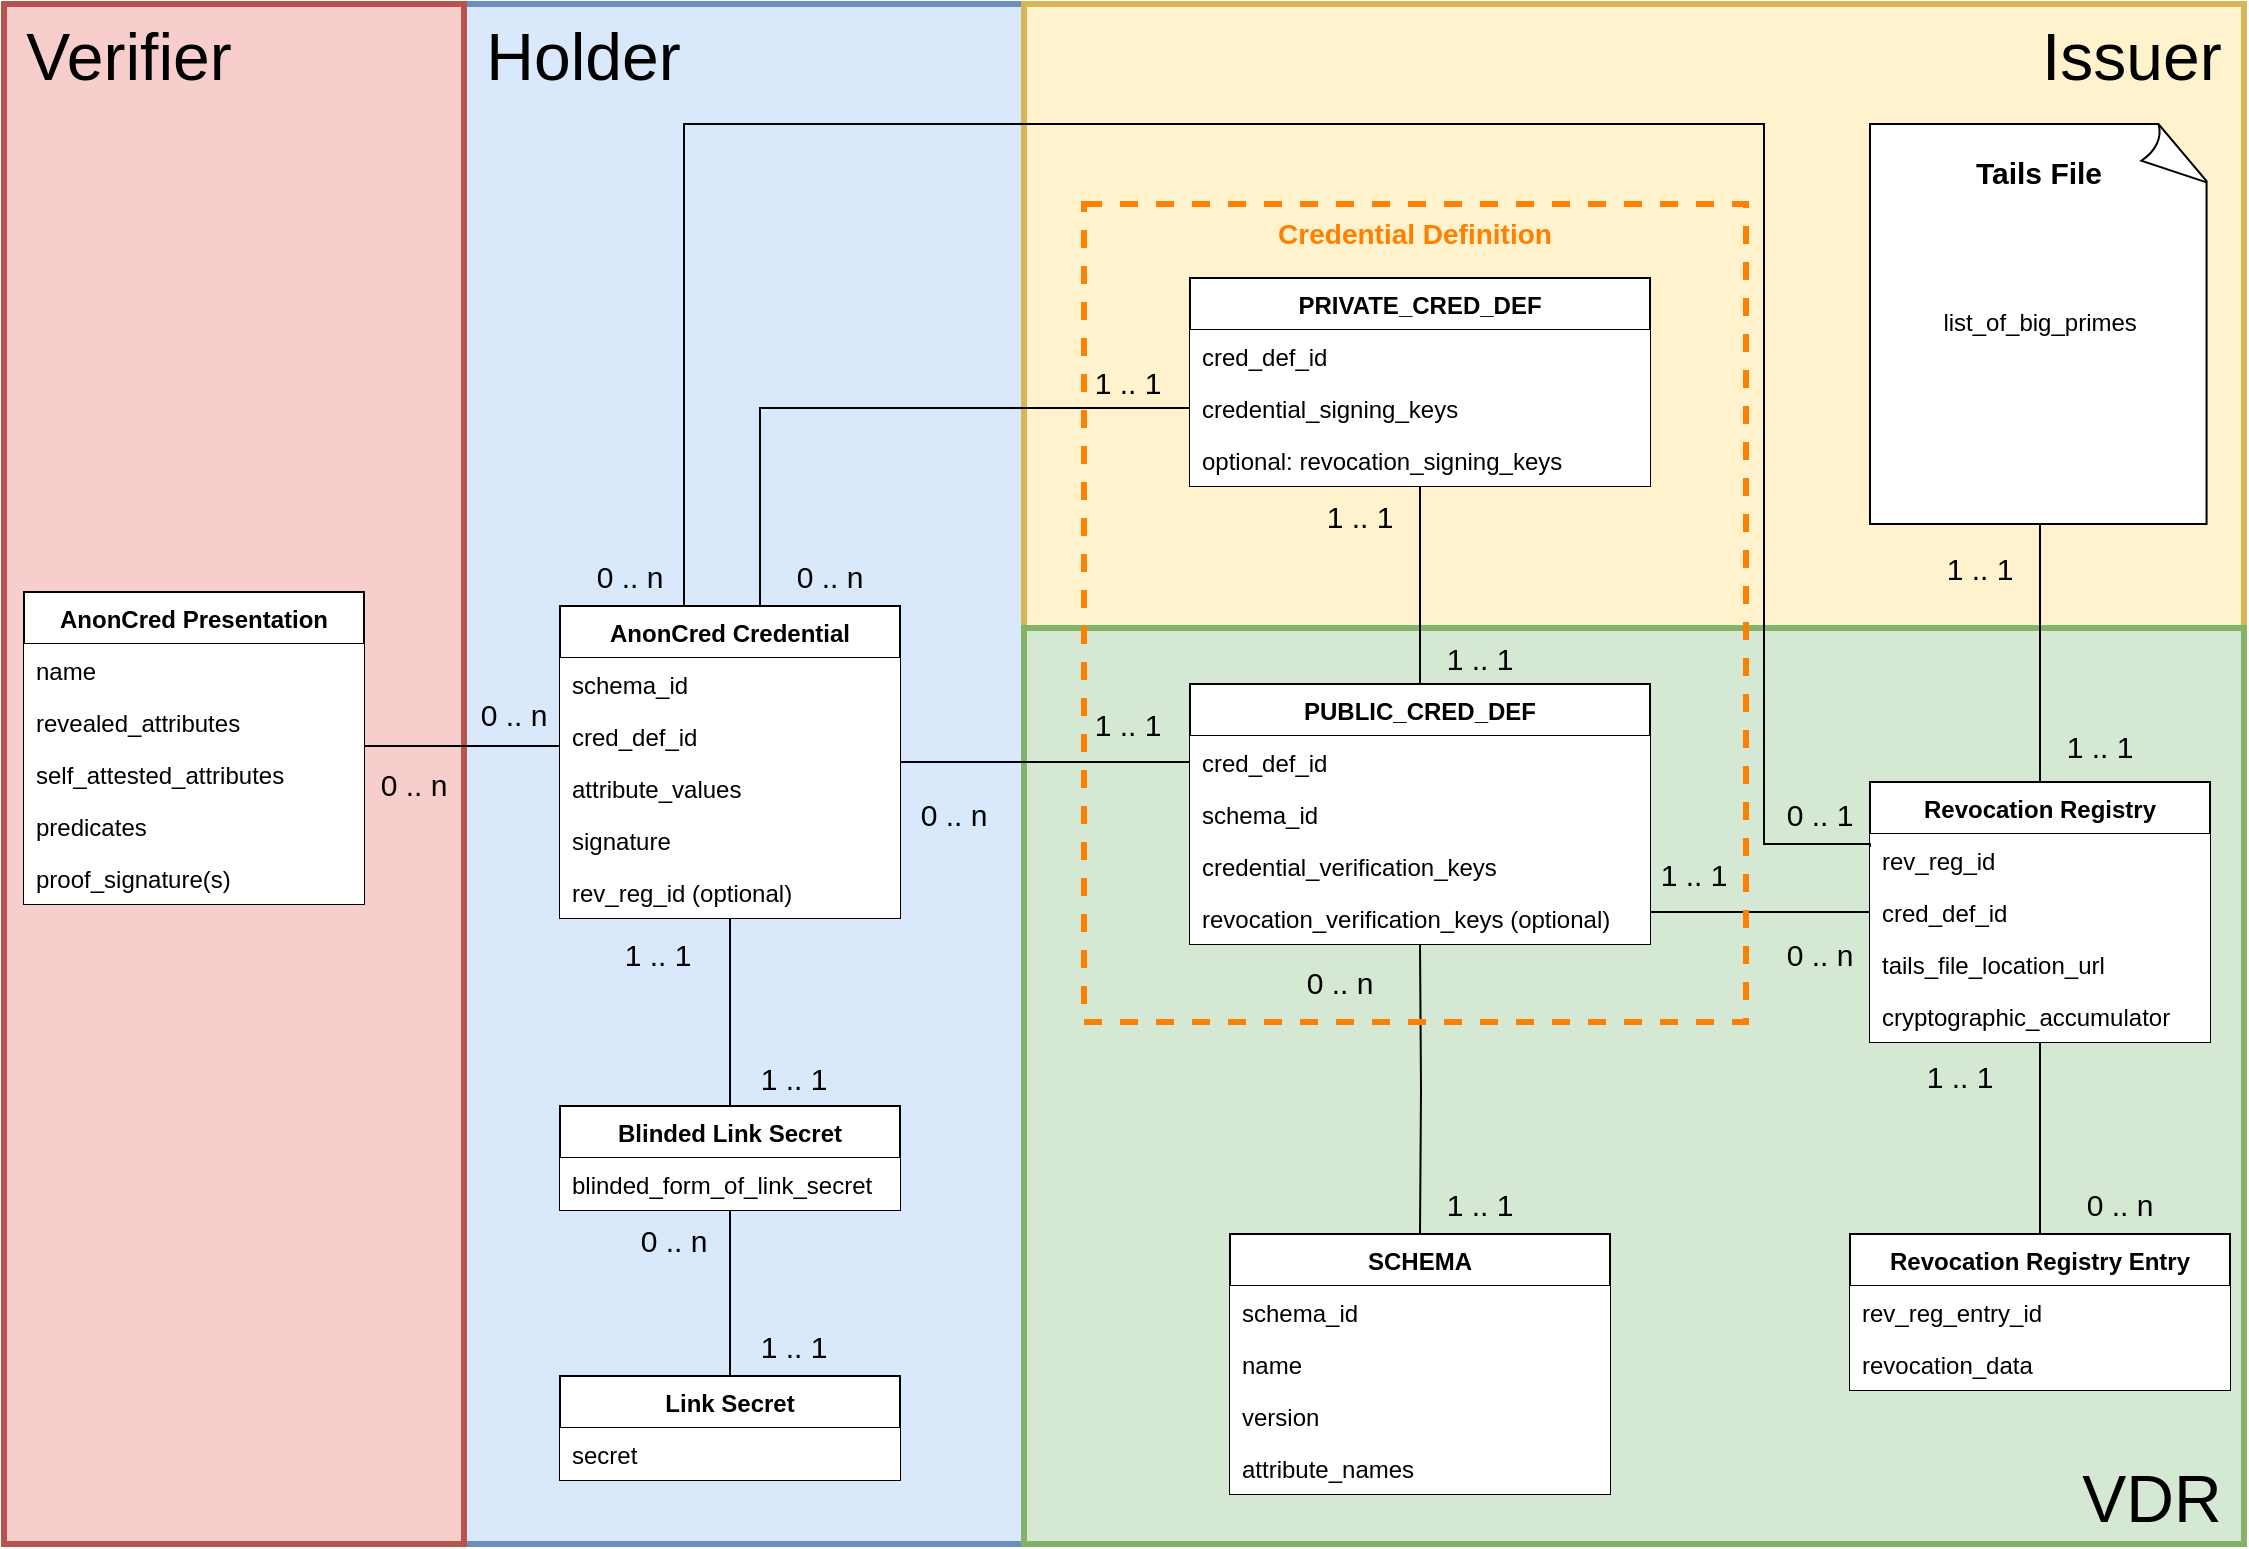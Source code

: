<mxfile>
    <diagram id="Q6zRdapSOg1j7NtgGEZH" name="Seite-1">
        <mxGraphModel dx="1822" dy="1666" grid="1" gridSize="10" guides="1" tooltips="1" connect="1" arrows="1" fold="1" page="1" pageScale="1" pageWidth="827" pageHeight="1169" math="0" shadow="0">
            <root>
                <mxCell id="0"/>
                <mxCell id="1" parent="0"/>
                <mxCell id="jC2d6KhwjWWk40cOjQq3-38" value="&lt;font style=&quot;font-size: 33px&quot;&gt;&amp;nbsp;Holder&lt;/font&gt;" style="rounded=0;whiteSpace=wrap;html=1;fontSize=20;strokeWidth=3;fillColor=#dae8fc;strokeColor=#6c8ebf;align=left;verticalAlign=top;" parent="1" vertex="1">
                    <mxGeometry x="-510" y="-1010" width="280" height="770" as="geometry"/>
                </mxCell>
                <mxCell id="jC2d6KhwjWWk40cOjQq3-37" value="&lt;font style=&quot;font-size: 33px&quot;&gt;Issuer&amp;nbsp;&lt;/font&gt;" style="rounded=0;whiteSpace=wrap;html=1;fontSize=20;strokeWidth=3;fillColor=#fff2cc;strokeColor=#d6b656;align=right;verticalAlign=top;" parent="1" vertex="1">
                    <mxGeometry x="-230" y="-1010" width="610" height="312" as="geometry"/>
                </mxCell>
                <mxCell id="5c4Ob_BE5MfwwZ4g9xx3-62" value="&lt;font style=&quot;font-size: 33px&quot;&gt;&lt;br&gt;&lt;br&gt;VDR&amp;nbsp;&lt;/font&gt;" style="rounded=0;whiteSpace=wrap;html=1;fontSize=20;strokeWidth=3;fillColor=#d5e8d4;strokeColor=#82b366;align=right;verticalAlign=bottom;" parent="1" vertex="1">
                    <mxGeometry x="-230" y="-698" width="610" height="458" as="geometry"/>
                </mxCell>
                <mxCell id="5c4Ob_BE5MfwwZ4g9xx3-5" value="PRIVATE_CRED_DEF" style="swimlane;fontStyle=1;childLayout=stackLayout;horizontal=1;startSize=26;fillColor=#FFFFFF;horizontalStack=0;resizeParent=1;resizeParentMax=0;resizeLast=0;collapsible=1;marginBottom=0;labelBackgroundColor=#FFFFFF;" parent="1" vertex="1">
                    <mxGeometry x="-147" y="-873" width="230" height="104" as="geometry"/>
                </mxCell>
                <mxCell id="5c4Ob_BE5MfwwZ4g9xx3-6" value="cred_def_id" style="text;strokeColor=none;fillColor=#FFFFFF;align=left;verticalAlign=top;spacingLeft=4;spacingRight=4;overflow=hidden;rotatable=0;points=[[0,0.5],[1,0.5]];portConstraint=eastwest;labelBackgroundColor=#FFFFFF;" parent="5c4Ob_BE5MfwwZ4g9xx3-5" vertex="1">
                    <mxGeometry y="26" width="230" height="26" as="geometry"/>
                </mxCell>
                <mxCell id="jC2d6KhwjWWk40cOjQq3-2" value="credential_signing_keys" style="text;strokeColor=none;fillColor=#FFFFFF;align=left;verticalAlign=top;spacingLeft=4;spacingRight=4;overflow=hidden;rotatable=0;points=[[0,0.5],[1,0.5]];portConstraint=eastwest;labelBackgroundColor=#FFFFFF;" parent="5c4Ob_BE5MfwwZ4g9xx3-5" vertex="1">
                    <mxGeometry y="52" width="230" height="26" as="geometry"/>
                </mxCell>
                <mxCell id="15" value="optional: revocation_signing_keys" style="text;strokeColor=none;fillColor=#FFFFFF;align=left;verticalAlign=top;spacingLeft=4;spacingRight=4;overflow=hidden;rotatable=0;points=[[0,0.5],[1,0.5]];portConstraint=eastwest;labelBackgroundColor=#FFFFFF;" parent="5c4Ob_BE5MfwwZ4g9xx3-5" vertex="1">
                    <mxGeometry y="78" width="230" height="26" as="geometry"/>
                </mxCell>
                <mxCell id="5c4Ob_BE5MfwwZ4g9xx3-9" value="Revocation Registry" style="swimlane;fontStyle=1;childLayout=stackLayout;horizontal=1;startSize=26;fillColor=#FFFFFF;horizontalStack=0;resizeParent=1;resizeParentMax=0;resizeLast=0;collapsible=1;marginBottom=0;labelBackgroundColor=#FFFFFF;" parent="1" vertex="1">
                    <mxGeometry x="193" y="-621" width="170" height="130" as="geometry"/>
                </mxCell>
                <mxCell id="13" value="rev_reg_id&#10;" style="text;strokeColor=none;fillColor=#FFFFFF;align=left;verticalAlign=top;spacingLeft=4;spacingRight=4;overflow=hidden;rotatable=0;points=[[0,0.5],[1,0.5]];portConstraint=eastwest;labelBackgroundColor=#FFFFFF;" parent="5c4Ob_BE5MfwwZ4g9xx3-9" vertex="1">
                    <mxGeometry y="26" width="170" height="26" as="geometry"/>
                </mxCell>
                <mxCell id="5c4Ob_BE5MfwwZ4g9xx3-10" value="cred_def_id" style="text;strokeColor=none;fillColor=#FFFFFF;align=left;verticalAlign=top;spacingLeft=4;spacingRight=4;overflow=hidden;rotatable=0;points=[[0,0.5],[1,0.5]];portConstraint=eastwest;labelBackgroundColor=#FFFFFF;" parent="5c4Ob_BE5MfwwZ4g9xx3-9" vertex="1">
                    <mxGeometry y="52" width="170" height="26" as="geometry"/>
                </mxCell>
                <mxCell id="14" value="tails_file_location_url" style="text;strokeColor=none;fillColor=#FFFFFF;align=left;verticalAlign=top;spacingLeft=4;spacingRight=4;overflow=hidden;rotatable=0;points=[[0,0.5],[1,0.5]];portConstraint=eastwest;labelBackgroundColor=#FFFFFF;" parent="5c4Ob_BE5MfwwZ4g9xx3-9" vertex="1">
                    <mxGeometry y="78" width="170" height="26" as="geometry"/>
                </mxCell>
                <mxCell id="16" value="cryptographic_accumulator" style="text;strokeColor=none;fillColor=#FFFFFF;align=left;verticalAlign=top;spacingLeft=4;spacingRight=4;overflow=hidden;rotatable=0;points=[[0,0.5],[1,0.5]];portConstraint=eastwest;labelBackgroundColor=#FFFFFF;" parent="5c4Ob_BE5MfwwZ4g9xx3-9" vertex="1">
                    <mxGeometry y="104" width="170" height="26" as="geometry"/>
                </mxCell>
                <mxCell id="5c4Ob_BE5MfwwZ4g9xx3-39" value="" style="edgeStyle=orthogonalEdgeStyle;rounded=0;orthogonalLoop=1;jettySize=auto;html=1;startArrow=none;startFill=0;endArrow=none;endFill=0;fontSize=20;labelBackgroundColor=#FFFFFF;" parent="1" source="5c4Ob_BE5MfwwZ4g9xx3-13" target="5c4Ob_BE5MfwwZ4g9xx3-9" edge="1">
                    <mxGeometry x="-0.756" y="25" relative="1" as="geometry">
                        <mxPoint as="offset"/>
                    </mxGeometry>
                </mxCell>
                <mxCell id="5c4Ob_BE5MfwwZ4g9xx3-13" value="Revocation Registry Entry" style="swimlane;fontStyle=1;childLayout=stackLayout;horizontal=1;startSize=26;fillColor=#FFFFFF;horizontalStack=0;resizeParent=1;resizeParentMax=0;resizeLast=0;collapsible=1;marginBottom=0;labelBackgroundColor=#FFFFFF;" parent="1" vertex="1">
                    <mxGeometry x="183" y="-395" width="190" height="78" as="geometry"/>
                </mxCell>
                <mxCell id="5c4Ob_BE5MfwwZ4g9xx3-14" value="rev_reg_entry_id" style="text;strokeColor=none;fillColor=#FFFFFF;align=left;verticalAlign=top;spacingLeft=4;spacingRight=4;overflow=hidden;rotatable=0;points=[[0,0.5],[1,0.5]];portConstraint=eastwest;labelBackgroundColor=#FFFFFF;" parent="5c4Ob_BE5MfwwZ4g9xx3-13" vertex="1">
                    <mxGeometry y="26" width="190" height="26" as="geometry"/>
                </mxCell>
                <mxCell id="5c4Ob_BE5MfwwZ4g9xx3-15" value="revocation_data" style="text;strokeColor=none;fillColor=#FFFFFF;align=left;verticalAlign=top;spacingLeft=4;spacingRight=4;overflow=hidden;rotatable=0;points=[[0,0.5],[1,0.5]];portConstraint=eastwest;labelBackgroundColor=#FFFFFF;" parent="5c4Ob_BE5MfwwZ4g9xx3-13" vertex="1">
                    <mxGeometry y="52" width="190" height="26" as="geometry"/>
                </mxCell>
                <mxCell id="5c4Ob_BE5MfwwZ4g9xx3-24" value="" style="edgeStyle=orthogonalEdgeStyle;rounded=0;orthogonalLoop=1;jettySize=auto;html=1;startArrow=none;startFill=0;fontSize=20;labelBackgroundColor=#FFFFFF;endArrow=none;endFill=0;" parent="1" source="5c4Ob_BE5MfwwZ4g9xx3-20" target="5c4Ob_BE5MfwwZ4g9xx3-5" edge="1">
                    <mxGeometry x="0.07" y="20" relative="1" as="geometry">
                        <mxPoint as="offset"/>
                    </mxGeometry>
                </mxCell>
                <mxCell id="5c4Ob_BE5MfwwZ4g9xx3-20" value="PUBLIC_CRED_DEF" style="swimlane;fontStyle=1;childLayout=stackLayout;horizontal=1;startSize=26;fillColor=#FFFFFF;horizontalStack=0;resizeParent=1;resizeParentMax=0;resizeLast=0;collapsible=1;marginBottom=0;labelBackgroundColor=#FFFFFF;" parent="1" vertex="1">
                    <mxGeometry x="-147" y="-670" width="230" height="130" as="geometry"/>
                </mxCell>
                <mxCell id="5c4Ob_BE5MfwwZ4g9xx3-21" value="cred_def_id" style="text;strokeColor=none;fillColor=#FFFFFF;align=left;verticalAlign=top;spacingLeft=4;spacingRight=4;overflow=hidden;rotatable=0;points=[[0,0.5],[1,0.5]];portConstraint=eastwest;labelBackgroundColor=#FFFFFF;" parent="5c4Ob_BE5MfwwZ4g9xx3-20" vertex="1">
                    <mxGeometry y="26" width="230" height="26" as="geometry"/>
                </mxCell>
                <mxCell id="5c4Ob_BE5MfwwZ4g9xx3-30" value="schema_id" style="text;strokeColor=none;fillColor=#FFFFFF;align=left;verticalAlign=top;spacingLeft=4;spacingRight=4;overflow=hidden;rotatable=0;points=[[0,0.5],[1,0.5]];portConstraint=eastwest;labelBackgroundColor=#FFFFFF;" parent="5c4Ob_BE5MfwwZ4g9xx3-20" vertex="1">
                    <mxGeometry y="52" width="230" height="26" as="geometry"/>
                </mxCell>
                <mxCell id="5c4Ob_BE5MfwwZ4g9xx3-23" value="credential_verification_keys" style="text;strokeColor=none;fillColor=#FFFFFF;align=left;verticalAlign=top;spacingLeft=4;spacingRight=4;overflow=hidden;rotatable=0;points=[[0,0.5],[1,0.5]];portConstraint=eastwest;labelBackgroundColor=#FFFFFF;" parent="5c4Ob_BE5MfwwZ4g9xx3-20" vertex="1">
                    <mxGeometry y="78" width="230" height="26" as="geometry"/>
                </mxCell>
                <mxCell id="5c4Ob_BE5MfwwZ4g9xx3-31" value="revocation_verification_keys (optional)" style="text;strokeColor=none;fillColor=#FFFFFF;align=left;verticalAlign=top;spacingLeft=4;spacingRight=4;overflow=hidden;rotatable=0;points=[[0,0.5],[1,0.5]];portConstraint=eastwest;labelBackgroundColor=#FFFFFF;" parent="5c4Ob_BE5MfwwZ4g9xx3-20" vertex="1">
                    <mxGeometry y="104" width="230" height="26" as="geometry"/>
                </mxCell>
                <mxCell id="5c4Ob_BE5MfwwZ4g9xx3-36" style="edgeStyle=orthogonalEdgeStyle;rounded=0;orthogonalLoop=1;jettySize=auto;html=1;startArrow=none;startFill=0;endArrow=none;endFill=0;labelBackgroundColor=#FFFFFF;exitX=0;exitY=0.5;exitDx=0;exitDy=0;" parent="1" source="5c4Ob_BE5MfwwZ4g9xx3-10" edge="1">
                    <mxGeometry relative="1" as="geometry">
                        <mxPoint x="193" y="-579" as="sourcePoint"/>
                        <mxPoint x="83" y="-556" as="targetPoint"/>
                    </mxGeometry>
                </mxCell>
                <mxCell id="5c4Ob_BE5MfwwZ4g9xx3-57" style="edgeStyle=orthogonalEdgeStyle;rounded=0;orthogonalLoop=1;jettySize=auto;html=1;fontSize=20;fontColor=#FFFFFF;startArrow=none;startFill=0;endArrow=none;endFill=0;exitX=0.576;exitY=-0.001;exitDx=0;exitDy=0;exitPerimeter=0;" parent="1" source="32" edge="1">
                    <mxGeometry relative="1" as="geometry">
                        <Array as="points">
                            <mxPoint x="-362" y="-703"/>
                            <mxPoint x="-362" y="-808"/>
                        </Array>
                        <mxPoint x="-147" y="-808" as="targetPoint"/>
                        <mxPoint x="-334.5" y="-704" as="sourcePoint"/>
                    </mxGeometry>
                </mxCell>
                <mxCell id="5c4Ob_BE5MfwwZ4g9xx3-59" style="edgeStyle=orthogonalEdgeStyle;rounded=0;orthogonalLoop=1;jettySize=auto;html=1;entryX=0;entryY=0.25;entryDx=0;entryDy=0;fontSize=20;fontColor=#000000;startArrow=none;startFill=0;endArrow=none;endFill=0;exitX=1;exitY=1;exitDx=0;exitDy=0;" parent="1" source="jC2d6KhwjWWk40cOjQq3-34" target="5c4Ob_BE5MfwwZ4g9xx3-9" edge="1">
                    <mxGeometry relative="1" as="geometry">
                        <Array as="points">
                            <mxPoint x="-400" y="-950"/>
                            <mxPoint x="140" y="-950"/>
                            <mxPoint x="140" y="-590"/>
                            <mxPoint x="193" y="-590"/>
                        </Array>
                        <mxPoint x="-460" y="-1090" as="sourcePoint"/>
                    </mxGeometry>
                </mxCell>
                <mxCell id="jC2d6KhwjWWk40cOjQq3-42" style="edgeStyle=orthogonalEdgeStyle;rounded=0;orthogonalLoop=1;jettySize=auto;html=1;entryX=0.5;entryY=0;entryDx=0;entryDy=0;fontSize=15;fontColor=default;startArrow=none;startFill=0;endArrow=none;endFill=0;exitX=0.5;exitY=1;exitDx=0;exitDy=0;" parent="1" source="32" target="5c4Ob_BE5MfwwZ4g9xx3-73" edge="1">
                    <mxGeometry relative="1" as="geometry">
                        <mxPoint x="-377" y="-536" as="sourcePoint"/>
                    </mxGeometry>
                </mxCell>
                <mxCell id="jC2d6KhwjWWk40cOjQq3-45" style="edgeStyle=orthogonalEdgeStyle;rounded=0;orthogonalLoop=1;jettySize=auto;html=1;entryX=0.5;entryY=0;entryDx=0;entryDy=0;fontSize=15;fontColor=default;startArrow=none;startFill=0;endArrow=none;endFill=0;" parent="1" source="5c4Ob_BE5MfwwZ4g9xx3-73" target="jC2d6KhwjWWk40cOjQq3-40" edge="1">
                    <mxGeometry relative="1" as="geometry"/>
                </mxCell>
                <mxCell id="5c4Ob_BE5MfwwZ4g9xx3-73" value="Blinded Link Secret" style="swimlane;fontStyle=1;childLayout=stackLayout;horizontal=1;startSize=26;fillColor=default;horizontalStack=0;resizeParent=1;resizeParentMax=0;resizeLast=0;collapsible=1;marginBottom=0;" parent="1" vertex="1">
                    <mxGeometry x="-462" y="-459" width="170" height="52" as="geometry">
                        <mxRectangle x="-50" y="190" width="80" height="30" as="alternateBounds"/>
                    </mxGeometry>
                </mxCell>
                <mxCell id="5c4Ob_BE5MfwwZ4g9xx3-74" value="blinded_form_of_link_secret" style="text;strokeColor=none;fillColor=default;align=left;verticalAlign=top;spacingLeft=4;spacingRight=4;overflow=hidden;rotatable=0;points=[[0,0.5],[1,0.5]];portConstraint=eastwest;" parent="5c4Ob_BE5MfwwZ4g9xx3-73" vertex="1">
                    <mxGeometry y="26" width="170" height="26" as="geometry"/>
                </mxCell>
                <mxCell id="jC2d6KhwjWWk40cOjQq3-12" value="" style="edgeStyle=orthogonalEdgeStyle;rounded=0;orthogonalLoop=1;jettySize=auto;html=1;startArrow=none;startFill=0;endArrow=none;endFill=0;fontSize=20;labelBackgroundColor=#FFFFFF;exitX=0.5;exitY=0;exitDx=0;exitDy=0;entryX=0.5;entryY=1;entryDx=0;entryDy=0;" parent="1" target="5c4Ob_BE5MfwwZ4g9xx3-20" edge="1">
                    <mxGeometry x="0.667" y="-29" relative="1" as="geometry">
                        <mxPoint as="offset"/>
                        <mxPoint x="-32" y="-395" as="sourcePoint"/>
                        <mxPoint x="-147" y="-584" as="targetPoint"/>
                    </mxGeometry>
                </mxCell>
                <mxCell id="jC2d6KhwjWWk40cOjQq3-13" value="&lt;font style=&quot;font-size: 15px;&quot;&gt;1 .. 1&lt;/font&gt;" style="rounded=0;whiteSpace=wrap;html=1;strokeColor=none;fillColor=none;" parent="1" vertex="1">
                    <mxGeometry x="-37" y="-425" width="70" height="30" as="geometry"/>
                </mxCell>
                <mxCell id="jC2d6KhwjWWk40cOjQq3-14" value="&lt;font style=&quot;font-size: 15px;&quot;&gt;0 .. n&lt;/font&gt;" style="rounded=0;whiteSpace=wrap;html=1;strokeColor=none;fillColor=none;" parent="1" vertex="1">
                    <mxGeometry x="-107" y="-536" width="70" height="30" as="geometry"/>
                </mxCell>
                <mxCell id="jC2d6KhwjWWk40cOjQq3-15" value="&lt;font style=&quot;font-size: 15px;&quot;&gt;1 .. 1&lt;/font&gt;" style="rounded=0;whiteSpace=wrap;html=1;strokeColor=none;fillColor=none;" parent="1" vertex="1">
                    <mxGeometry x="70" y="-590" width="70" height="30" as="geometry"/>
                </mxCell>
                <mxCell id="jC2d6KhwjWWk40cOjQq3-16" value="&lt;font style=&quot;font-size: 15px;&quot;&gt;0 .. n&lt;/font&gt;" style="rounded=0;whiteSpace=wrap;html=1;strokeColor=none;fillColor=none;" parent="1" vertex="1">
                    <mxGeometry x="133" y="-550" width="70" height="30" as="geometry"/>
                </mxCell>
                <mxCell id="jC2d6KhwjWWk40cOjQq3-17" value="&lt;font style=&quot;font-size: 15px;&quot;&gt;0 .. n&lt;/font&gt;" style="rounded=0;whiteSpace=wrap;html=1;strokeColor=none;fillColor=none;" parent="1" vertex="1">
                    <mxGeometry x="283" y="-425" width="70" height="30" as="geometry"/>
                </mxCell>
                <mxCell id="jC2d6KhwjWWk40cOjQq3-18" value="&lt;font style=&quot;font-size: 15px;&quot;&gt;1 .. 1&lt;/font&gt;" style="rounded=0;whiteSpace=wrap;html=1;strokeColor=none;fillColor=none;" parent="1" vertex="1">
                    <mxGeometry x="203" y="-489" width="70" height="30" as="geometry"/>
                </mxCell>
                <mxCell id="jC2d6KhwjWWk40cOjQq3-19" value="&lt;font style=&quot;font-size: 15px;&quot;&gt;1 .. 1&lt;/font&gt;" style="rounded=0;whiteSpace=wrap;html=1;strokeColor=none;fillColor=none;" parent="1" vertex="1">
                    <mxGeometry x="-97" y="-769" width="70" height="30" as="geometry"/>
                </mxCell>
                <mxCell id="jC2d6KhwjWWk40cOjQq3-20" value="&lt;font style=&quot;font-size: 15px;&quot;&gt;1 .. 1&lt;/font&gt;" style="rounded=0;whiteSpace=wrap;html=1;strokeColor=none;fillColor=none;" parent="1" vertex="1">
                    <mxGeometry x="-37" y="-698" width="70" height="30" as="geometry"/>
                </mxCell>
                <mxCell id="jC2d6KhwjWWk40cOjQq3-27" value="" style="edgeStyle=orthogonalEdgeStyle;rounded=0;orthogonalLoop=1;jettySize=auto;html=1;startArrow=none;startFill=0;endArrow=none;endFill=0;fontSize=20;labelBackgroundColor=#FFFFFF;exitX=0.5;exitY=0;exitDx=0;exitDy=0;entryX=0.5;entryY=1;entryDx=0;entryDy=0;entryPerimeter=0;" parent="1" source="5c4Ob_BE5MfwwZ4g9xx3-9" target="jC2d6KhwjWWk40cOjQq3-24" edge="1">
                    <mxGeometry x="0.667" y="-29" relative="1" as="geometry">
                        <mxPoint as="offset"/>
                        <mxPoint x="483" y="-740" as="sourcePoint"/>
                        <mxPoint x="663" y="-740" as="targetPoint"/>
                    </mxGeometry>
                </mxCell>
                <mxCell id="jC2d6KhwjWWk40cOjQq3-28" value="" style="group" parent="1" vertex="1" connectable="0">
                    <mxGeometry x="193" y="-950" width="177" height="200" as="geometry"/>
                </mxCell>
                <mxCell id="jC2d6KhwjWWk40cOjQq3-24" value="" style="whiteSpace=wrap;html=1;shape=mxgraph.basic.document;fontSize=15;fillColor=default;horizontal=1;" parent="jC2d6KhwjWWk40cOjQq3-28" vertex="1">
                    <mxGeometry width="170" height="200" as="geometry"/>
                </mxCell>
                <mxCell id="jC2d6KhwjWWk40cOjQq3-25" value="&lt;b&gt;Tails File&lt;/b&gt;" style="rounded=0;whiteSpace=wrap;html=1;fontSize=15;fillColor=none;fontColor=default;labelBackgroundColor=none;labelBorderColor=none;strokeColor=none;" parent="jC2d6KhwjWWk40cOjQq3-28" vertex="1">
                    <mxGeometry x="37.38" y="7.22" width="95.233" height="33.33" as="geometry"/>
                </mxCell>
                <mxCell id="jC2d6KhwjWWk40cOjQq3-26" value="list_of_big_primes" style="text;strokeColor=none;fillColor=none;align=left;verticalAlign=top;spacingLeft=4;spacingRight=4;overflow=hidden;rotatable=0;points=[[0,0.5],[1,0.5]];portConstraint=eastwest;labelBackgroundColor=#FFFFFF;" parent="jC2d6KhwjWWk40cOjQq3-28" vertex="1">
                    <mxGeometry x="30.701" y="85.56" width="115.592" height="28.89" as="geometry"/>
                </mxCell>
                <mxCell id="jC2d6KhwjWWk40cOjQq3-29" value="&lt;font style=&quot;font-size: 15px;&quot;&gt;0 .. 1&lt;/font&gt;" style="rounded=0;whiteSpace=wrap;html=1;strokeColor=none;fillColor=none;" parent="1" vertex="1">
                    <mxGeometry x="133" y="-622" width="70" height="34" as="geometry"/>
                </mxCell>
                <mxCell id="jC2d6KhwjWWk40cOjQq3-30" value="&lt;font style=&quot;font-size: 15px;&quot;&gt;1 .. 1&lt;/font&gt;" style="rounded=0;whiteSpace=wrap;html=1;strokeColor=none;fillColor=none;" parent="1" vertex="1">
                    <mxGeometry x="213" y="-743" width="70" height="30" as="geometry"/>
                </mxCell>
                <mxCell id="jC2d6KhwjWWk40cOjQq3-33" value="&lt;font style=&quot;font-size: 15px;&quot;&gt;1 .. 1&lt;/font&gt;" style="rounded=0;whiteSpace=wrap;html=1;strokeColor=none;fillColor=none;" parent="1" vertex="1">
                    <mxGeometry x="273" y="-654" width="70" height="30" as="geometry"/>
                </mxCell>
                <mxCell id="jC2d6KhwjWWk40cOjQq3-34" value="&lt;font style=&quot;font-size: 15px;&quot;&gt;0 .. n&lt;/font&gt;" style="rounded=0;whiteSpace=wrap;html=1;strokeColor=none;fillColor=none;" parent="1" vertex="1">
                    <mxGeometry x="-462" y="-739" width="70" height="30" as="geometry"/>
                </mxCell>
                <mxCell id="jC2d6KhwjWWk40cOjQq3-35" value="&lt;font style=&quot;font-size: 15px;&quot;&gt;1 .. 1&lt;/font&gt;" style="rounded=0;whiteSpace=wrap;html=1;strokeColor=none;fillColor=none;" parent="1" vertex="1">
                    <mxGeometry x="-213" y="-836" width="70" height="30" as="geometry"/>
                </mxCell>
                <mxCell id="jC2d6KhwjWWk40cOjQq3-36" value="&lt;font style=&quot;font-size: 15px;&quot;&gt;0 .. n&lt;/font&gt;" style="rounded=0;whiteSpace=wrap;html=1;strokeColor=none;fillColor=none;" parent="1" vertex="1">
                    <mxGeometry x="-362" y="-739" width="70" height="30" as="geometry"/>
                </mxCell>
                <mxCell id="jC2d6KhwjWWk40cOjQq3-40" value="Link Secret" style="swimlane;fontStyle=1;childLayout=stackLayout;horizontal=1;startSize=26;fillColor=default;horizontalStack=0;resizeParent=1;resizeParentMax=0;resizeLast=0;collapsible=1;marginBottom=0;" parent="1" vertex="1">
                    <mxGeometry x="-462" y="-324" width="170" height="52" as="geometry">
                        <mxRectangle x="-50" y="190" width="80" height="30" as="alternateBounds"/>
                    </mxGeometry>
                </mxCell>
                <mxCell id="jC2d6KhwjWWk40cOjQq3-41" value="secret" style="text;strokeColor=none;fillColor=default;align=left;verticalAlign=top;spacingLeft=4;spacingRight=4;overflow=hidden;rotatable=0;points=[[0,0.5],[1,0.5]];portConstraint=eastwest;" parent="jC2d6KhwjWWk40cOjQq3-40" vertex="1">
                    <mxGeometry y="26" width="170" height="26" as="geometry"/>
                </mxCell>
                <mxCell id="jC2d6KhwjWWk40cOjQq3-43" value="&lt;font style=&quot;font-size: 15px;&quot;&gt;1 .. 1&lt;/font&gt;" style="rounded=0;whiteSpace=wrap;html=1;strokeColor=none;fillColor=none;" parent="1" vertex="1">
                    <mxGeometry x="-380" y="-488" width="70" height="30" as="geometry"/>
                </mxCell>
                <mxCell id="jC2d6KhwjWWk40cOjQq3-44" value="&lt;font style=&quot;font-size: 15px;&quot;&gt;1 .. 1&lt;/font&gt;" style="rounded=0;whiteSpace=wrap;html=1;strokeColor=none;fillColor=none;" parent="1" vertex="1">
                    <mxGeometry x="-448" y="-550" width="70" height="30" as="geometry"/>
                </mxCell>
                <mxCell id="2" value="&lt;font color=&quot;#ff8000&quot; size=&quot;1&quot;&gt;&lt;b style=&quot;font-size: 14px&quot;&gt;Credential Definition&lt;/b&gt;&lt;/font&gt;" style="whiteSpace=wrap;html=1;dashed=1;strokeWidth=3;fillColor=none;strokeColor=#FF8000;align=center;verticalAlign=top;" parent="1" vertex="1">
                    <mxGeometry x="-200" y="-910" width="331" height="409" as="geometry"/>
                </mxCell>
                <mxCell id="jC2d6KhwjWWk40cOjQq3-46" value="&lt;font style=&quot;font-size: 15px;&quot;&gt;1 .. 1&lt;/font&gt;" style="rounded=0;whiteSpace=wrap;html=1;strokeColor=none;fillColor=none;" parent="1" vertex="1">
                    <mxGeometry x="-380" y="-354" width="70" height="30" as="geometry"/>
                </mxCell>
                <mxCell id="jC2d6KhwjWWk40cOjQq3-47" value="&lt;span style=&quot;font-size: 15px;&quot;&gt;0 .. n&lt;/span&gt;" style="rounded=0;whiteSpace=wrap;html=1;strokeColor=none;fillColor=none;" parent="1" vertex="1">
                    <mxGeometry x="-440" y="-407" width="70" height="30" as="geometry"/>
                </mxCell>
                <mxCell id="jC2d6KhwjWWk40cOjQq3-49" value="&lt;font style=&quot;font-size: 15px;&quot;&gt;1 .. 1&lt;/font&gt;" style="rounded=0;whiteSpace=wrap;html=1;strokeColor=none;fillColor=none;" parent="1" vertex="1">
                    <mxGeometry x="-213" y="-665" width="70" height="30" as="geometry"/>
                </mxCell>
                <mxCell id="jC2d6KhwjWWk40cOjQq3-50" value="&lt;font style=&quot;font-size: 15px;&quot;&gt;0 .. n&lt;/font&gt;" style="rounded=0;whiteSpace=wrap;html=1;strokeColor=none;fillColor=none;" parent="1" vertex="1">
                    <mxGeometry x="-300" y="-620" width="70" height="30" as="geometry"/>
                </mxCell>
                <mxCell id="3" value="&lt;font style=&quot;font-size: 33px&quot;&gt;&amp;nbsp;Verifier&lt;/font&gt;" style="rounded=0;whiteSpace=wrap;html=1;fontSize=20;strokeWidth=3;fillColor=#f8cecc;strokeColor=#b85450;align=left;verticalAlign=top;" parent="1" vertex="1">
                    <mxGeometry x="-740" y="-1010" width="230" height="770" as="geometry"/>
                </mxCell>
                <mxCell id="10" style="edgeStyle=none;html=1;entryX=1;entryY=0.5;entryDx=0;entryDy=0;exitX=0;exitY=0.5;exitDx=0;exitDy=0;endArrow=none;endFill=0;" parent="1" edge="1">
                    <mxGeometry relative="1" as="geometry">
                        <mxPoint x="-462" y="-639" as="sourcePoint"/>
                        <mxPoint x="-560" y="-639" as="targetPoint"/>
                    </mxGeometry>
                </mxCell>
                <mxCell id="11" value="&lt;font style=&quot;font-size: 15px&quot;&gt;0 .. n&lt;/font&gt;" style="rounded=0;whiteSpace=wrap;html=1;strokeColor=none;fillColor=none;" parent="1" vertex="1">
                    <mxGeometry x="-520" y="-670" width="70" height="30" as="geometry"/>
                </mxCell>
                <mxCell id="12" value="&lt;font style=&quot;font-size: 15px&quot;&gt;0 .. n&lt;/font&gt;" style="rounded=0;whiteSpace=wrap;html=1;strokeColor=none;fillColor=none;" parent="1" vertex="1">
                    <mxGeometry x="-570" y="-635" width="70" height="30" as="geometry"/>
                </mxCell>
                <mxCell id="19" value="AnonCred Presentation" style="swimlane;fontStyle=1;childLayout=stackLayout;horizontal=1;startSize=26;fillColor=default;horizontalStack=0;resizeParent=1;resizeParentMax=0;resizeLast=0;collapsible=1;marginBottom=0;" parent="1" vertex="1">
                    <mxGeometry x="-730" y="-716" width="170" height="156" as="geometry">
                        <mxRectangle x="-50" y="190" width="80" height="30" as="alternateBounds"/>
                    </mxGeometry>
                </mxCell>
                <mxCell id="20" value="name" style="text;strokeColor=none;fillColor=default;align=left;verticalAlign=top;spacingLeft=4;spacingRight=4;overflow=hidden;rotatable=0;points=[[0,0.5],[1,0.5]];portConstraint=eastwest;" parent="19" vertex="1">
                    <mxGeometry y="26" width="170" height="26" as="geometry"/>
                </mxCell>
                <mxCell id="25" value="revealed_attributes" style="text;strokeColor=none;fillColor=default;align=left;verticalAlign=top;spacingLeft=4;spacingRight=4;overflow=hidden;rotatable=0;points=[[0,0.5],[1,0.5]];portConstraint=eastwest;" parent="19" vertex="1">
                    <mxGeometry y="52" width="170" height="26" as="geometry"/>
                </mxCell>
                <mxCell id="29" value="self_attested_attributes" style="text;strokeColor=none;fillColor=default;align=left;verticalAlign=top;spacingLeft=4;spacingRight=4;overflow=hidden;rotatable=0;points=[[0,0.5],[1,0.5]];portConstraint=eastwest;" parent="19" vertex="1">
                    <mxGeometry y="78" width="170" height="26" as="geometry"/>
                </mxCell>
                <mxCell id="30" value="predicates" style="text;strokeColor=none;fillColor=default;align=left;verticalAlign=top;spacingLeft=4;spacingRight=4;overflow=hidden;rotatable=0;points=[[0,0.5],[1,0.5]];portConstraint=eastwest;" parent="19" vertex="1">
                    <mxGeometry y="104" width="170" height="26" as="geometry"/>
                </mxCell>
                <mxCell id="31" value="proof_signature(s)" style="text;strokeColor=none;fillColor=default;align=left;verticalAlign=top;spacingLeft=4;spacingRight=4;overflow=hidden;rotatable=0;points=[[0,0.5],[1,0.5]];portConstraint=eastwest;" parent="19" vertex="1">
                    <mxGeometry y="130" width="170" height="26" as="geometry"/>
                </mxCell>
                <mxCell id="43" style="edgeStyle=none;html=1;endArrow=none;endFill=0;entryX=0;entryY=0.5;entryDx=0;entryDy=0;" parent="1" source="32" target="5c4Ob_BE5MfwwZ4g9xx3-21" edge="1">
                    <mxGeometry relative="1" as="geometry">
                        <mxPoint x="-150" y="-628" as="targetPoint"/>
                    </mxGeometry>
                </mxCell>
                <mxCell id="32" value="AnonCred Credential" style="swimlane;fontStyle=1;childLayout=stackLayout;horizontal=1;startSize=26;fillColor=default;horizontalStack=0;resizeParent=1;resizeParentMax=0;resizeLast=0;collapsible=1;marginBottom=0;" parent="1" vertex="1">
                    <mxGeometry x="-462" y="-709" width="170" height="156" as="geometry">
                        <mxRectangle x="-50" y="190" width="80" height="30" as="alternateBounds"/>
                    </mxGeometry>
                </mxCell>
                <mxCell id="33" value="schema_id" style="text;strokeColor=none;fillColor=default;align=left;verticalAlign=top;spacingLeft=4;spacingRight=4;overflow=hidden;rotatable=0;points=[[0,0.5],[1,0.5]];portConstraint=eastwest;" parent="32" vertex="1">
                    <mxGeometry y="26" width="170" height="26" as="geometry"/>
                </mxCell>
                <mxCell id="38" value="cred_def_id" style="text;strokeColor=none;fillColor=default;align=left;verticalAlign=top;spacingLeft=4;spacingRight=4;overflow=hidden;rotatable=0;points=[[0,0.5],[1,0.5]];portConstraint=eastwest;" parent="32" vertex="1">
                    <mxGeometry y="52" width="170" height="26" as="geometry"/>
                </mxCell>
                <mxCell id="39" value="attribute_values" style="text;strokeColor=none;fillColor=default;align=left;verticalAlign=top;spacingLeft=4;spacingRight=4;overflow=hidden;rotatable=0;points=[[0,0.5],[1,0.5]];portConstraint=eastwest;" parent="32" vertex="1">
                    <mxGeometry y="78" width="170" height="26" as="geometry"/>
                </mxCell>
                <mxCell id="40" value="signature" style="text;strokeColor=none;fillColor=default;align=left;verticalAlign=top;spacingLeft=4;spacingRight=4;overflow=hidden;rotatable=0;points=[[0,0.5],[1,0.5]];portConstraint=eastwest;" parent="32" vertex="1">
                    <mxGeometry y="104" width="170" height="26" as="geometry"/>
                </mxCell>
                <mxCell id="41" value="rev_reg_id (optional)" style="text;strokeColor=none;fillColor=default;align=left;verticalAlign=top;spacingLeft=4;spacingRight=4;overflow=hidden;rotatable=0;points=[[0,0.5],[1,0.5]];portConstraint=eastwest;" parent="32" vertex="1">
                    <mxGeometry y="130" width="170" height="26" as="geometry"/>
                </mxCell>
                <mxCell id="45" value="SCHEMA" style="swimlane;fontStyle=1;childLayout=stackLayout;horizontal=1;startSize=26;fillColor=#FFFFFF;horizontalStack=0;resizeParent=1;resizeParentMax=0;resizeLast=0;collapsible=1;marginBottom=0;labelBackgroundColor=#FFFFFF;" vertex="1" parent="1">
                    <mxGeometry x="-127" y="-395" width="190" height="130" as="geometry"/>
                </mxCell>
                <mxCell id="46" value="schema_id" style="text;strokeColor=none;fillColor=#FFFFFF;align=left;verticalAlign=top;spacingLeft=4;spacingRight=4;overflow=hidden;rotatable=0;points=[[0,0.5],[1,0.5]];portConstraint=eastwest;labelBackgroundColor=#FFFFFF;" vertex="1" parent="45">
                    <mxGeometry y="26" width="190" height="26" as="geometry"/>
                </mxCell>
                <mxCell id="47" value="name" style="text;strokeColor=none;fillColor=#FFFFFF;align=left;verticalAlign=top;spacingLeft=4;spacingRight=4;overflow=hidden;rotatable=0;points=[[0,0.5],[1,0.5]];portConstraint=eastwest;labelBackgroundColor=#FFFFFF;" vertex="1" parent="45">
                    <mxGeometry y="52" width="190" height="26" as="geometry"/>
                </mxCell>
                <mxCell id="48" value="version" style="text;strokeColor=none;fillColor=#FFFFFF;align=left;verticalAlign=top;spacingLeft=4;spacingRight=4;overflow=hidden;rotatable=0;points=[[0,0.5],[1,0.5]];portConstraint=eastwest;labelBackgroundColor=#FFFFFF;" vertex="1" parent="45">
                    <mxGeometry y="78" width="190" height="26" as="geometry"/>
                </mxCell>
                <mxCell id="49" value="attribute_names" style="text;strokeColor=none;fillColor=#FFFFFF;align=left;verticalAlign=top;spacingLeft=4;spacingRight=4;overflow=hidden;rotatable=0;points=[[0,0.5],[1,0.5]];portConstraint=eastwest;labelBackgroundColor=#FFFFFF;" vertex="1" parent="45">
                    <mxGeometry y="104" width="190" height="26" as="geometry"/>
                </mxCell>
            </root>
        </mxGraphModel>
    </diagram>
</mxfile>